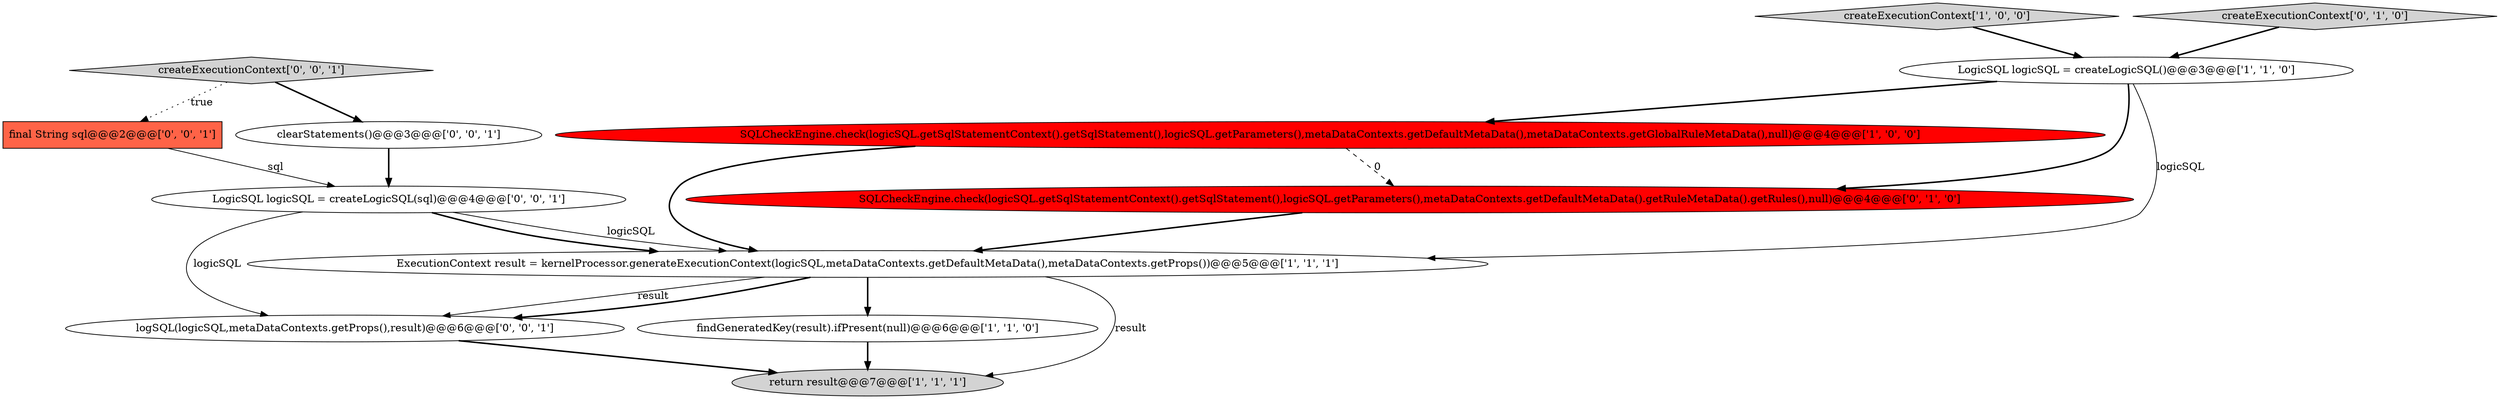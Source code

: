 digraph {
9 [style = filled, label = "LogicSQL logicSQL = createLogicSQL(sql)@@@4@@@['0', '0', '1']", fillcolor = white, shape = ellipse image = "AAA0AAABBB3BBB"];
8 [style = filled, label = "logSQL(logicSQL,metaDataContexts.getProps(),result)@@@6@@@['0', '0', '1']", fillcolor = white, shape = ellipse image = "AAA0AAABBB3BBB"];
4 [style = filled, label = "SQLCheckEngine.check(logicSQL.getSqlStatementContext().getSqlStatement(),logicSQL.getParameters(),metaDataContexts.getDefaultMetaData(),metaDataContexts.getGlobalRuleMetaData(),null)@@@4@@@['1', '0', '0']", fillcolor = red, shape = ellipse image = "AAA1AAABBB1BBB"];
10 [style = filled, label = "final String sql@@@2@@@['0', '0', '1']", fillcolor = tomato, shape = box image = "AAA0AAABBB3BBB"];
7 [style = filled, label = "SQLCheckEngine.check(logicSQL.getSqlStatementContext().getSqlStatement(),logicSQL.getParameters(),metaDataContexts.getDefaultMetaData().getRuleMetaData().getRules(),null)@@@4@@@['0', '1', '0']", fillcolor = red, shape = ellipse image = "AAA1AAABBB2BBB"];
12 [style = filled, label = "createExecutionContext['0', '0', '1']", fillcolor = lightgray, shape = diamond image = "AAA0AAABBB3BBB"];
11 [style = filled, label = "clearStatements()@@@3@@@['0', '0', '1']", fillcolor = white, shape = ellipse image = "AAA0AAABBB3BBB"];
1 [style = filled, label = "findGeneratedKey(result).ifPresent(null)@@@6@@@['1', '1', '0']", fillcolor = white, shape = ellipse image = "AAA0AAABBB1BBB"];
0 [style = filled, label = "LogicSQL logicSQL = createLogicSQL()@@@3@@@['1', '1', '0']", fillcolor = white, shape = ellipse image = "AAA0AAABBB1BBB"];
3 [style = filled, label = "createExecutionContext['1', '0', '0']", fillcolor = lightgray, shape = diamond image = "AAA0AAABBB1BBB"];
6 [style = filled, label = "createExecutionContext['0', '1', '0']", fillcolor = lightgray, shape = diamond image = "AAA0AAABBB2BBB"];
2 [style = filled, label = "ExecutionContext result = kernelProcessor.generateExecutionContext(logicSQL,metaDataContexts.getDefaultMetaData(),metaDataContexts.getProps())@@@5@@@['1', '1', '1']", fillcolor = white, shape = ellipse image = "AAA0AAABBB1BBB"];
5 [style = filled, label = "return result@@@7@@@['1', '1', '1']", fillcolor = lightgray, shape = ellipse image = "AAA0AAABBB1BBB"];
1->5 [style = bold, label=""];
2->5 [style = solid, label="result"];
9->2 [style = bold, label=""];
2->1 [style = bold, label=""];
2->8 [style = solid, label="result"];
12->11 [style = bold, label=""];
9->2 [style = solid, label="logicSQL"];
6->0 [style = bold, label=""];
4->2 [style = bold, label=""];
11->9 [style = bold, label=""];
3->0 [style = bold, label=""];
0->7 [style = bold, label=""];
10->9 [style = solid, label="sql"];
0->2 [style = solid, label="logicSQL"];
8->5 [style = bold, label=""];
12->10 [style = dotted, label="true"];
0->4 [style = bold, label=""];
4->7 [style = dashed, label="0"];
7->2 [style = bold, label=""];
9->8 [style = solid, label="logicSQL"];
2->8 [style = bold, label=""];
}

